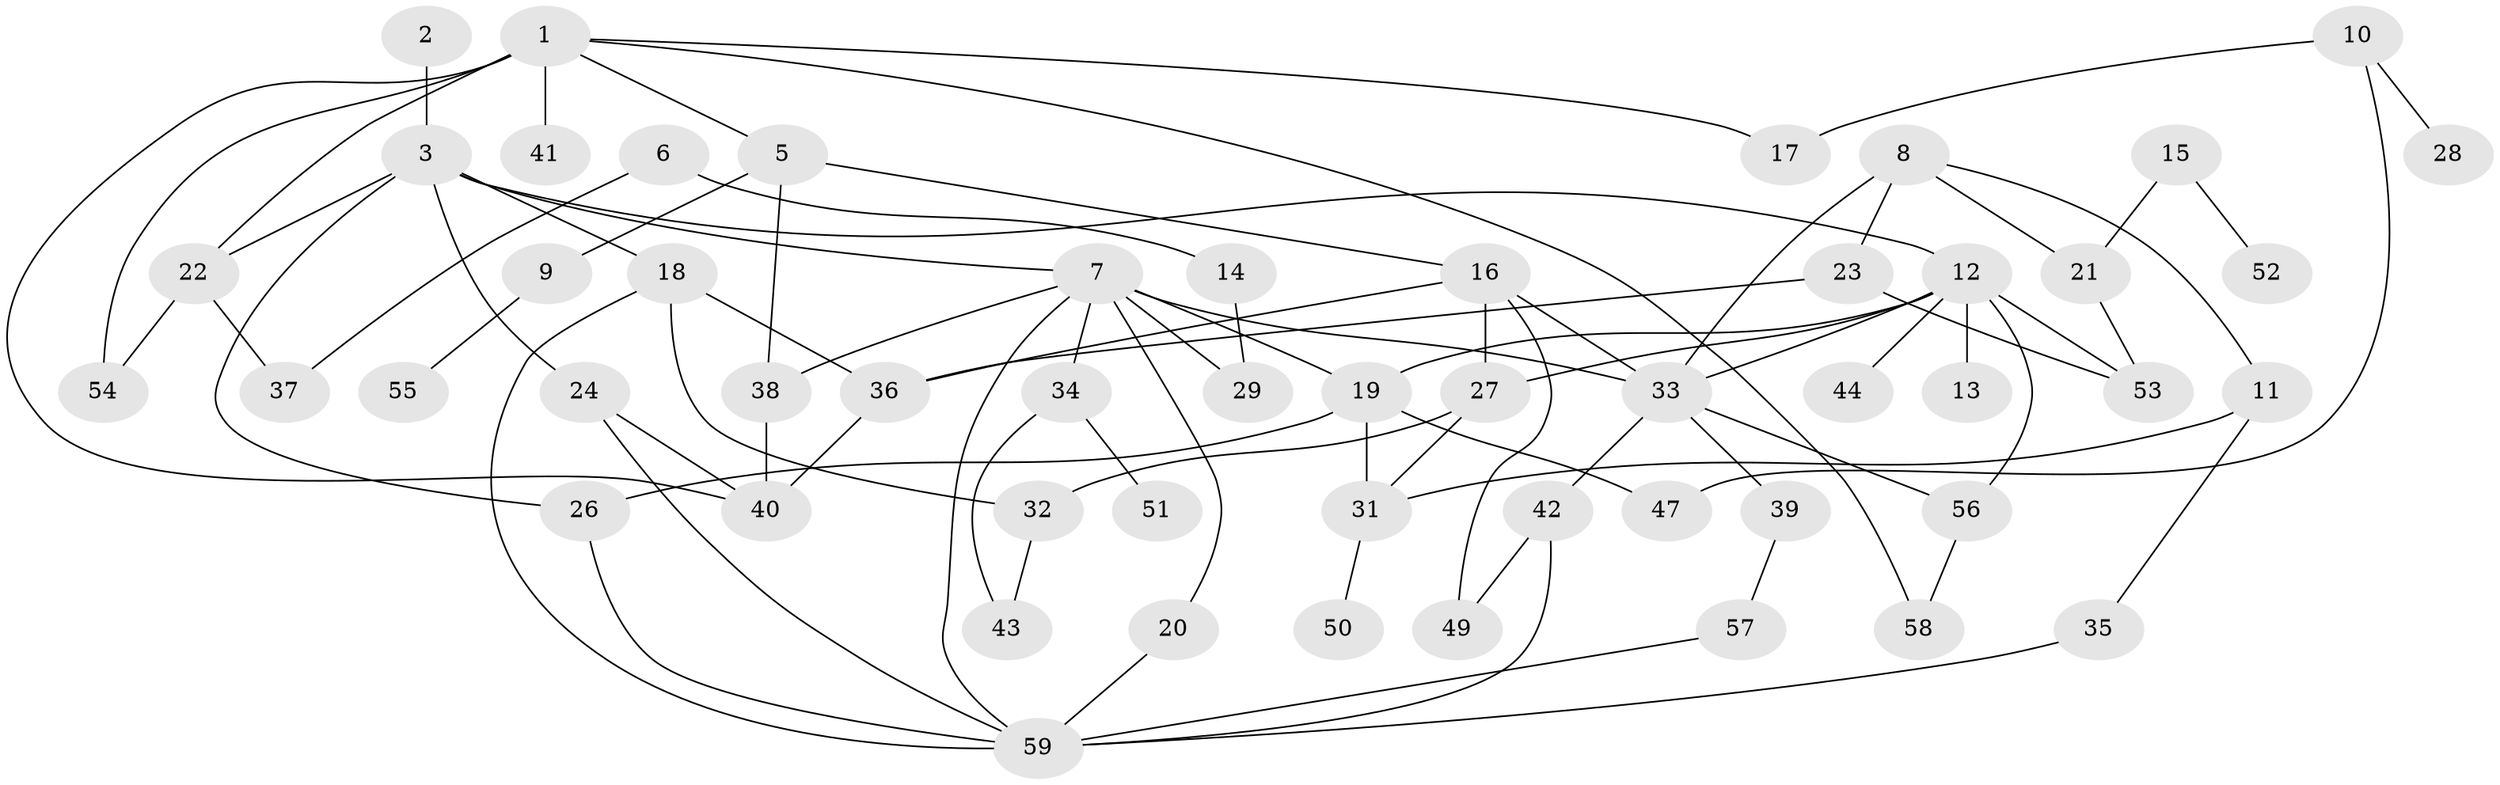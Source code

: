 // original degree distribution, {4: 0.10843373493975904, 1: 0.1927710843373494, 2: 0.30120481927710846, 0: 0.060240963855421686, 6: 0.03614457831325301, 3: 0.21686746987951808, 5: 0.060240963855421686, 7: 0.012048192771084338, 8: 0.012048192771084338}
// Generated by graph-tools (version 1.1) at 2025/48/03/04/25 22:48:12]
// undirected, 53 vertices, 82 edges
graph export_dot {
  node [color=gray90,style=filled];
  1;
  2;
  3;
  5;
  6;
  7;
  8;
  9;
  10;
  11;
  12;
  13;
  14;
  15;
  16;
  17;
  18;
  19;
  20;
  21;
  22;
  23;
  24;
  26;
  27;
  28;
  29;
  31;
  32;
  33;
  34;
  35;
  36;
  37;
  38;
  39;
  40;
  41;
  42;
  43;
  44;
  47;
  49;
  50;
  51;
  52;
  53;
  54;
  55;
  56;
  57;
  58;
  59;
  1 -- 5 [weight=1.0];
  1 -- 17 [weight=1.0];
  1 -- 22 [weight=1.0];
  1 -- 40 [weight=1.0];
  1 -- 41 [weight=1.0];
  1 -- 54 [weight=1.0];
  1 -- 58 [weight=1.0];
  2 -- 3 [weight=1.0];
  3 -- 7 [weight=1.0];
  3 -- 12 [weight=1.0];
  3 -- 18 [weight=1.0];
  3 -- 22 [weight=1.0];
  3 -- 24 [weight=1.0];
  3 -- 26 [weight=1.0];
  5 -- 9 [weight=1.0];
  5 -- 16 [weight=1.0];
  5 -- 38 [weight=1.0];
  6 -- 14 [weight=1.0];
  6 -- 37 [weight=1.0];
  7 -- 19 [weight=1.0];
  7 -- 20 [weight=1.0];
  7 -- 29 [weight=1.0];
  7 -- 33 [weight=1.0];
  7 -- 34 [weight=1.0];
  7 -- 38 [weight=1.0];
  7 -- 59 [weight=1.0];
  8 -- 11 [weight=1.0];
  8 -- 21 [weight=1.0];
  8 -- 23 [weight=2.0];
  8 -- 33 [weight=1.0];
  9 -- 55 [weight=1.0];
  10 -- 17 [weight=1.0];
  10 -- 28 [weight=1.0];
  10 -- 47 [weight=1.0];
  11 -- 31 [weight=1.0];
  11 -- 35 [weight=1.0];
  12 -- 13 [weight=1.0];
  12 -- 19 [weight=1.0];
  12 -- 27 [weight=1.0];
  12 -- 33 [weight=1.0];
  12 -- 44 [weight=1.0];
  12 -- 53 [weight=1.0];
  12 -- 56 [weight=1.0];
  14 -- 29 [weight=1.0];
  15 -- 21 [weight=1.0];
  15 -- 52 [weight=1.0];
  16 -- 27 [weight=1.0];
  16 -- 33 [weight=1.0];
  16 -- 36 [weight=1.0];
  16 -- 49 [weight=1.0];
  18 -- 32 [weight=1.0];
  18 -- 36 [weight=1.0];
  18 -- 59 [weight=1.0];
  19 -- 26 [weight=1.0];
  19 -- 31 [weight=1.0];
  19 -- 47 [weight=1.0];
  20 -- 59 [weight=1.0];
  21 -- 53 [weight=1.0];
  22 -- 37 [weight=1.0];
  22 -- 54 [weight=1.0];
  23 -- 36 [weight=1.0];
  23 -- 53 [weight=1.0];
  24 -- 40 [weight=1.0];
  24 -- 59 [weight=1.0];
  26 -- 59 [weight=1.0];
  27 -- 31 [weight=1.0];
  27 -- 32 [weight=1.0];
  31 -- 50 [weight=1.0];
  32 -- 43 [weight=1.0];
  33 -- 39 [weight=1.0];
  33 -- 42 [weight=1.0];
  33 -- 56 [weight=1.0];
  34 -- 43 [weight=1.0];
  34 -- 51 [weight=1.0];
  35 -- 59 [weight=1.0];
  36 -- 40 [weight=1.0];
  38 -- 40 [weight=1.0];
  39 -- 57 [weight=1.0];
  42 -- 49 [weight=1.0];
  42 -- 59 [weight=1.0];
  56 -- 58 [weight=1.0];
  57 -- 59 [weight=1.0];
}
